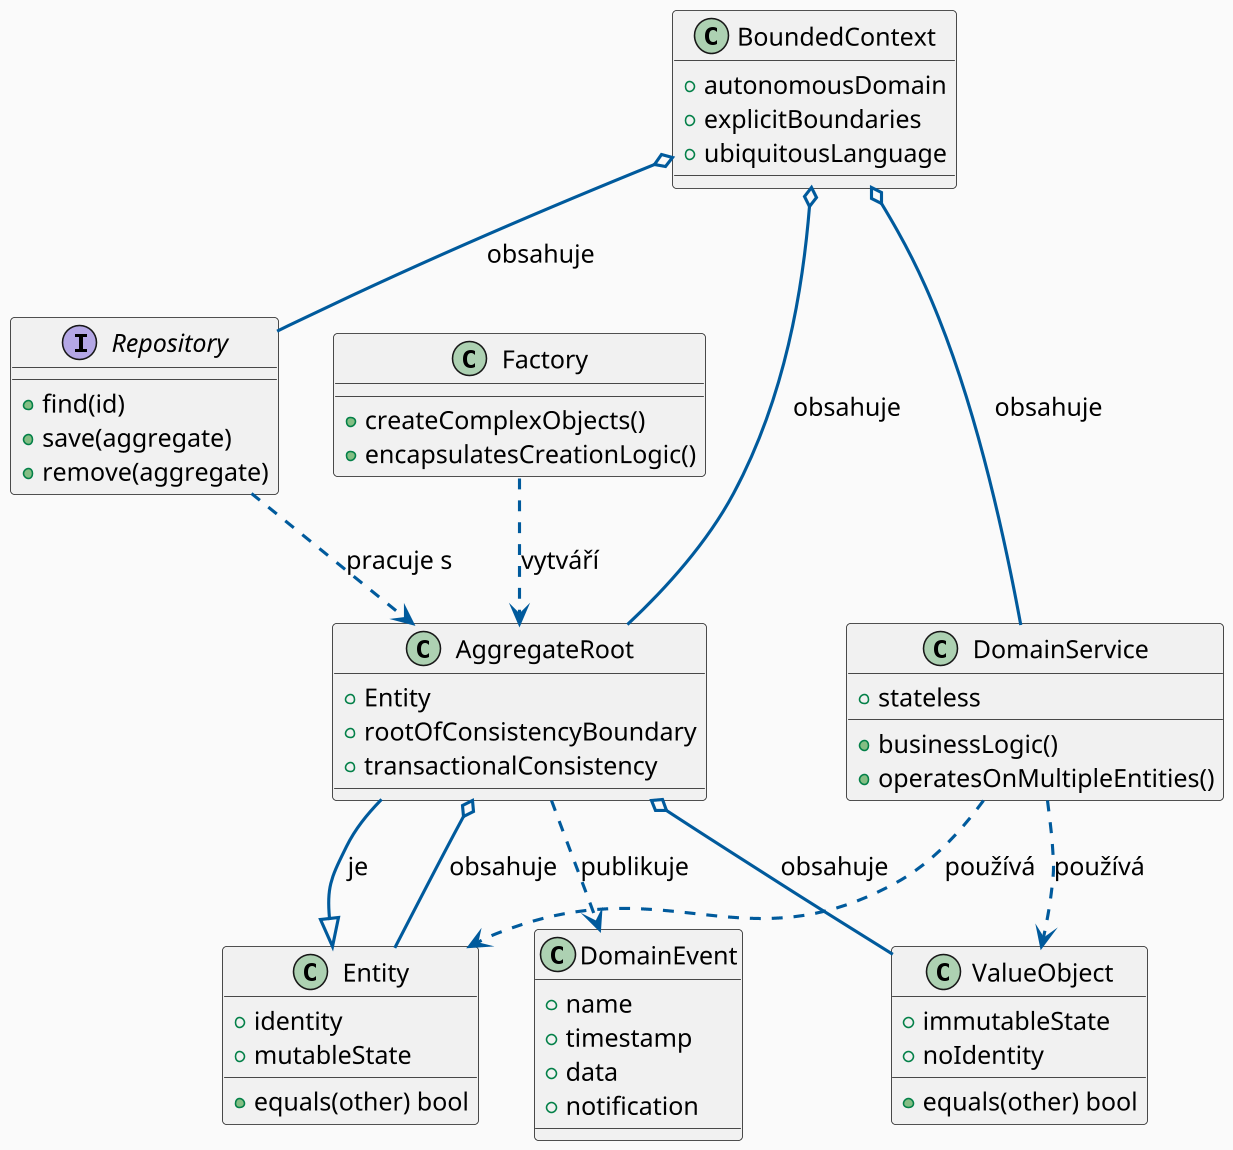 @startuml
skinparam dpi 150
skinparam backgroundColor #FAFAFA
skinparam shadowing false

skinparam defaultFontName "Nunito"
skinparam defaultFontSize 16
skinparam defaultTextAlignment center

skinparam node {
  BackgroundColor #FFFFFF
  BorderColor #005A9C
  BorderThickness 2
}

skinparam component {
  BackgroundColor #FFFFFF
  BorderColor #005A9C
  BorderThickness 2
}

skinparam rectangle {
  BackgroundColor #FFFFFF
  BorderColor #005A9C
  BorderThickness 2
}

skinparam arrowColor #005A9C
skinparam arrowThickness 2

skinparam activity {
  BackgroundColor #FFFFFF
  BorderColor #005A9C
}

skinparam sequence {
  ParticipantBorderColor #005A9C
  LifeLineBorderColor #005A9C
  LifeLineBackgroundColor #E6F0FA
  ParticipantBackgroundColor #FFFFFF
}

skinparam package {
  BackgroundColor #FAFAFA
  BorderColor #005A9C
}

skinparam note {
  BackgroundColor #E6F0FA
  BorderColor #005A9C
}

skinparam title {
  BackgroundColor #FFFFFF
  BorderColor #005A9C
}

' Pro sekvenční diagramy
skinparam sequenceArrowThickness 2
skinparam sequenceArrowColor #005A9C


class Entity {
  +identity
  +mutableState
  +equals(other) bool
}

class ValueObject {
  +immutableState
  +noIdentity
  +equals(other) bool
}

class AggregateRoot {
  +Entity
  +rootOfConsistencyBoundary
  +transactionalConsistency
}

interface Repository {
  +find(id)
  +save(aggregate)
  +remove(aggregate)
}

class DomainService {
  +businessLogic()
  +stateless
  +operatesOnMultipleEntities()
}

class Factory {
  +createComplexObjects()
  +encapsulatesCreationLogic()
}

class DomainEvent {
  +name
  +timestamp
  +data
  +notification
}

class BoundedContext {
  +autonomousDomain
  +explicitBoundaries
  +ubiquitousLanguage
}

AggregateRoot --|> Entity: je
AggregateRoot o-- Entity: obsahuje
AggregateRoot o-- ValueObject: obsahuje
Repository ..> AggregateRoot: pracuje s
Factory ..> AggregateRoot: vytváří
DomainService ..> Entity: používá
DomainService ..> ValueObject: používá
AggregateRoot ..> DomainEvent: publikuje
BoundedContext o-- AggregateRoot: obsahuje
BoundedContext o-- Repository: obsahuje
BoundedContext o-- DomainService: obsahuje

@enduml